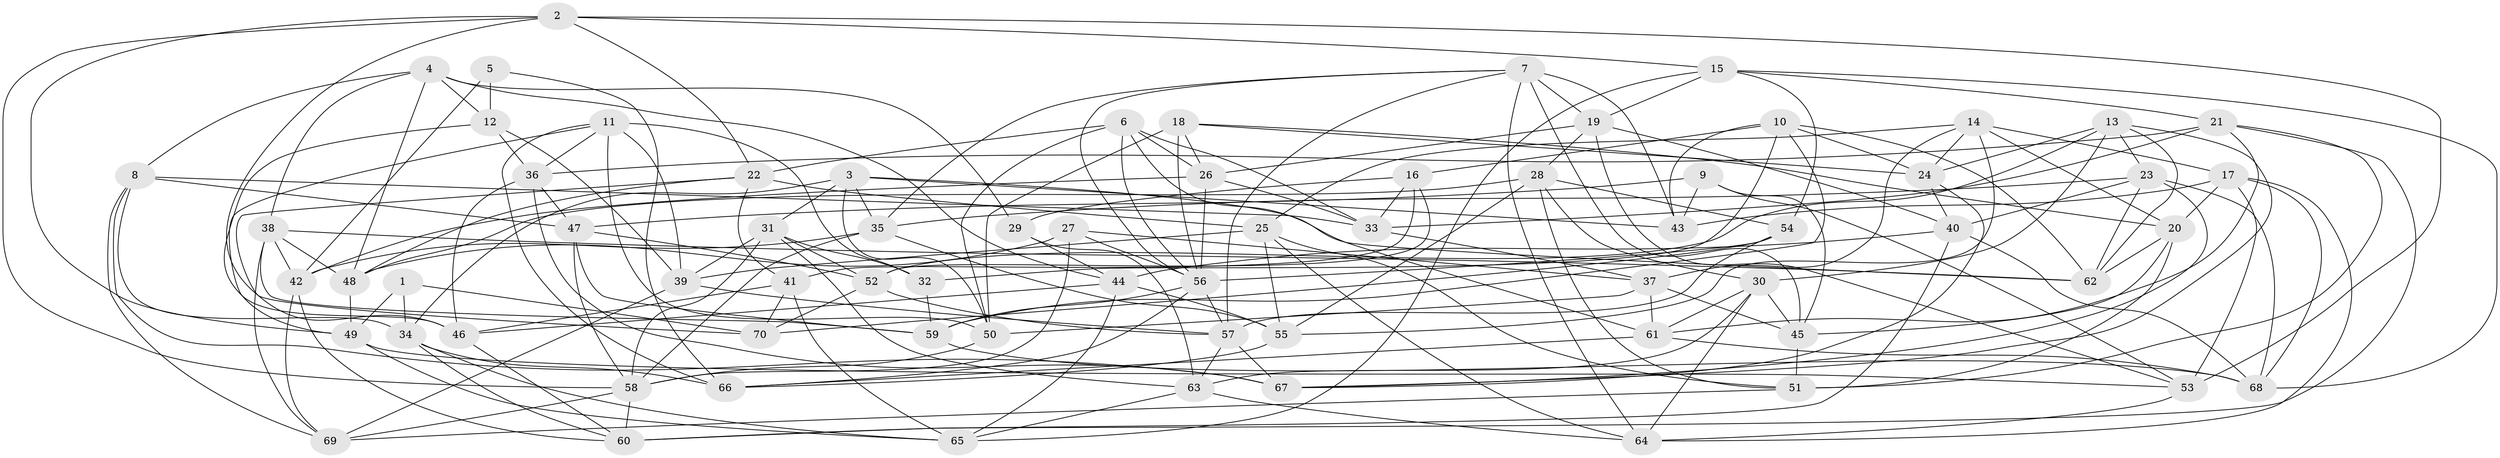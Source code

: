 // original degree distribution, {4: 1.0}
// Generated by graph-tools (version 1.1) at 2025/27/03/09/25 03:27:00]
// undirected, 70 vertices, 203 edges
graph export_dot {
graph [start="1"]
  node [color=gray90,style=filled];
  1;
  2;
  3;
  4;
  5;
  6;
  7;
  8;
  9;
  10;
  11;
  12;
  13;
  14;
  15;
  16;
  17;
  18;
  19;
  20;
  21;
  22;
  23;
  24;
  25;
  26;
  27;
  28;
  29;
  30;
  31;
  32;
  33;
  34;
  35;
  36;
  37;
  38;
  39;
  40;
  41;
  42;
  43;
  44;
  45;
  46;
  47;
  48;
  49;
  50;
  51;
  52;
  53;
  54;
  55;
  56;
  57;
  58;
  59;
  60;
  61;
  62;
  63;
  64;
  65;
  66;
  67;
  68;
  69;
  70;
  1 -- 34 [weight=1.0];
  1 -- 49 [weight=1.0];
  1 -- 70 [weight=2.0];
  2 -- 15 [weight=1.0];
  2 -- 22 [weight=1.0];
  2 -- 49 [weight=1.0];
  2 -- 53 [weight=1.0];
  2 -- 58 [weight=1.0];
  2 -- 70 [weight=1.0];
  3 -- 31 [weight=1.0];
  3 -- 34 [weight=1.0];
  3 -- 35 [weight=1.0];
  3 -- 43 [weight=1.0];
  3 -- 50 [weight=1.0];
  3 -- 62 [weight=1.0];
  4 -- 8 [weight=1.0];
  4 -- 12 [weight=1.0];
  4 -- 29 [weight=1.0];
  4 -- 38 [weight=1.0];
  4 -- 44 [weight=1.0];
  4 -- 48 [weight=1.0];
  5 -- 12 [weight=2.0];
  5 -- 42 [weight=1.0];
  5 -- 66 [weight=1.0];
  6 -- 22 [weight=1.0];
  6 -- 26 [weight=1.0];
  6 -- 33 [weight=1.0];
  6 -- 50 [weight=1.0];
  6 -- 56 [weight=1.0];
  6 -- 61 [weight=1.0];
  7 -- 19 [weight=1.0];
  7 -- 35 [weight=1.0];
  7 -- 43 [weight=2.0];
  7 -- 45 [weight=1.0];
  7 -- 56 [weight=1.0];
  7 -- 57 [weight=1.0];
  7 -- 64 [weight=1.0];
  8 -- 33 [weight=1.0];
  8 -- 34 [weight=1.0];
  8 -- 47 [weight=1.0];
  8 -- 67 [weight=1.0];
  8 -- 69 [weight=1.0];
  9 -- 43 [weight=1.0];
  9 -- 45 [weight=1.0];
  9 -- 47 [weight=1.0];
  9 -- 53 [weight=1.0];
  10 -- 16 [weight=1.0];
  10 -- 24 [weight=1.0];
  10 -- 32 [weight=1.0];
  10 -- 43 [weight=1.0];
  10 -- 59 [weight=1.0];
  10 -- 62 [weight=1.0];
  11 -- 32 [weight=1.0];
  11 -- 36 [weight=1.0];
  11 -- 39 [weight=1.0];
  11 -- 49 [weight=1.0];
  11 -- 50 [weight=1.0];
  11 -- 66 [weight=1.0];
  12 -- 36 [weight=1.0];
  12 -- 39 [weight=1.0];
  12 -- 46 [weight=1.0];
  13 -- 23 [weight=1.0];
  13 -- 24 [weight=1.0];
  13 -- 30 [weight=1.0];
  13 -- 52 [weight=1.0];
  13 -- 62 [weight=1.0];
  13 -- 67 [weight=1.0];
  14 -- 17 [weight=1.0];
  14 -- 20 [weight=1.0];
  14 -- 24 [weight=1.0];
  14 -- 25 [weight=1.0];
  14 -- 37 [weight=1.0];
  14 -- 55 [weight=1.0];
  15 -- 19 [weight=1.0];
  15 -- 21 [weight=1.0];
  15 -- 54 [weight=1.0];
  15 -- 65 [weight=1.0];
  15 -- 68 [weight=1.0];
  16 -- 29 [weight=1.0];
  16 -- 33 [weight=1.0];
  16 -- 41 [weight=2.0];
  16 -- 52 [weight=1.0];
  17 -- 20 [weight=1.0];
  17 -- 43 [weight=1.0];
  17 -- 53 [weight=1.0];
  17 -- 64 [weight=1.0];
  17 -- 68 [weight=1.0];
  18 -- 20 [weight=1.0];
  18 -- 24 [weight=1.0];
  18 -- 26 [weight=1.0];
  18 -- 50 [weight=1.0];
  18 -- 56 [weight=2.0];
  19 -- 26 [weight=1.0];
  19 -- 28 [weight=1.0];
  19 -- 40 [weight=1.0];
  19 -- 53 [weight=1.0];
  20 -- 45 [weight=1.0];
  20 -- 51 [weight=1.0];
  20 -- 62 [weight=1.0];
  21 -- 33 [weight=1.0];
  21 -- 36 [weight=1.0];
  21 -- 51 [weight=1.0];
  21 -- 60 [weight=1.0];
  21 -- 61 [weight=1.0];
  22 -- 25 [weight=1.0];
  22 -- 41 [weight=1.0];
  22 -- 46 [weight=1.0];
  22 -- 48 [weight=1.0];
  23 -- 35 [weight=1.0];
  23 -- 40 [weight=1.0];
  23 -- 62 [weight=1.0];
  23 -- 67 [weight=1.0];
  23 -- 68 [weight=1.0];
  24 -- 40 [weight=1.0];
  24 -- 67 [weight=1.0];
  25 -- 39 [weight=1.0];
  25 -- 51 [weight=1.0];
  25 -- 55 [weight=1.0];
  25 -- 64 [weight=1.0];
  26 -- 33 [weight=1.0];
  26 -- 42 [weight=1.0];
  26 -- 56 [weight=1.0];
  27 -- 37 [weight=1.0];
  27 -- 48 [weight=1.0];
  27 -- 56 [weight=1.0];
  27 -- 58 [weight=1.0];
  28 -- 30 [weight=1.0];
  28 -- 48 [weight=1.0];
  28 -- 51 [weight=1.0];
  28 -- 54 [weight=1.0];
  28 -- 55 [weight=1.0];
  29 -- 44 [weight=1.0];
  29 -- 63 [weight=1.0];
  30 -- 45 [weight=1.0];
  30 -- 61 [weight=1.0];
  30 -- 63 [weight=1.0];
  30 -- 64 [weight=1.0];
  31 -- 32 [weight=1.0];
  31 -- 39 [weight=1.0];
  31 -- 52 [weight=1.0];
  31 -- 58 [weight=1.0];
  31 -- 63 [weight=1.0];
  32 -- 59 [weight=1.0];
  33 -- 37 [weight=1.0];
  34 -- 60 [weight=1.0];
  34 -- 65 [weight=1.0];
  34 -- 66 [weight=1.0];
  35 -- 42 [weight=1.0];
  35 -- 55 [weight=1.0];
  35 -- 58 [weight=1.0];
  36 -- 46 [weight=1.0];
  36 -- 47 [weight=1.0];
  36 -- 67 [weight=1.0];
  37 -- 45 [weight=1.0];
  37 -- 50 [weight=1.0];
  37 -- 61 [weight=1.0];
  38 -- 42 [weight=1.0];
  38 -- 48 [weight=1.0];
  38 -- 59 [weight=1.0];
  38 -- 62 [weight=1.0];
  38 -- 69 [weight=1.0];
  39 -- 57 [weight=1.0];
  39 -- 69 [weight=1.0];
  40 -- 44 [weight=1.0];
  40 -- 60 [weight=1.0];
  40 -- 68 [weight=1.0];
  41 -- 46 [weight=1.0];
  41 -- 65 [weight=1.0];
  41 -- 70 [weight=1.0];
  42 -- 60 [weight=1.0];
  42 -- 69 [weight=1.0];
  44 -- 46 [weight=1.0];
  44 -- 55 [weight=1.0];
  44 -- 65 [weight=1.0];
  45 -- 51 [weight=1.0];
  46 -- 60 [weight=1.0];
  47 -- 52 [weight=1.0];
  47 -- 58 [weight=1.0];
  47 -- 59 [weight=1.0];
  48 -- 49 [weight=1.0];
  49 -- 53 [weight=1.0];
  49 -- 65 [weight=1.0];
  50 -- 58 [weight=1.0];
  51 -- 69 [weight=1.0];
  52 -- 57 [weight=1.0];
  52 -- 70 [weight=1.0];
  53 -- 64 [weight=1.0];
  54 -- 56 [weight=1.0];
  54 -- 57 [weight=2.0];
  54 -- 70 [weight=1.0];
  55 -- 66 [weight=1.0];
  56 -- 57 [weight=1.0];
  56 -- 59 [weight=1.0];
  56 -- 66 [weight=1.0];
  57 -- 63 [weight=1.0];
  57 -- 67 [weight=1.0];
  58 -- 60 [weight=1.0];
  58 -- 69 [weight=1.0];
  59 -- 68 [weight=1.0];
  61 -- 66 [weight=1.0];
  61 -- 68 [weight=1.0];
  63 -- 64 [weight=1.0];
  63 -- 65 [weight=1.0];
}
